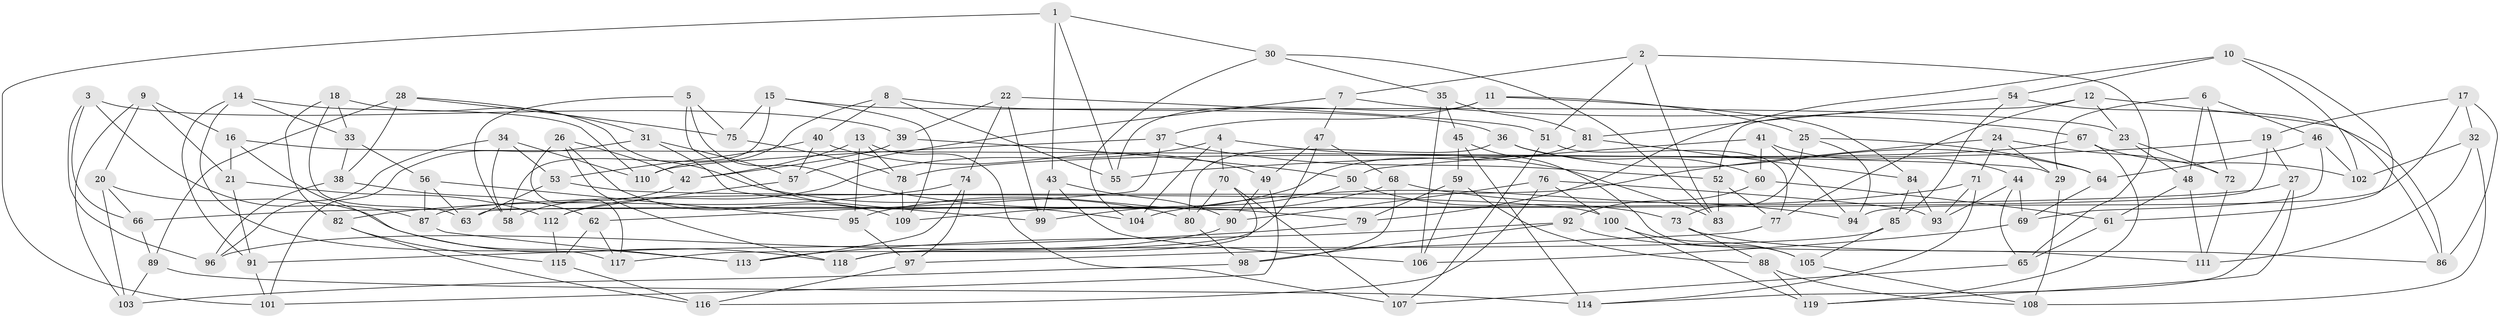 // coarse degree distribution, {4: 0.3617021276595745, 3: 0.19148936170212766, 5: 0.14893617021276595, 6: 0.0851063829787234, 9: 0.02127659574468085, 8: 0.06382978723404255, 7: 0.06382978723404255, 10: 0.0425531914893617, 12: 0.02127659574468085}
// Generated by graph-tools (version 1.1) at 2025/02/03/04/25 22:02:01]
// undirected, 119 vertices, 238 edges
graph export_dot {
graph [start="1"]
  node [color=gray90,style=filled];
  1;
  2;
  3;
  4;
  5;
  6;
  7;
  8;
  9;
  10;
  11;
  12;
  13;
  14;
  15;
  16;
  17;
  18;
  19;
  20;
  21;
  22;
  23;
  24;
  25;
  26;
  27;
  28;
  29;
  30;
  31;
  32;
  33;
  34;
  35;
  36;
  37;
  38;
  39;
  40;
  41;
  42;
  43;
  44;
  45;
  46;
  47;
  48;
  49;
  50;
  51;
  52;
  53;
  54;
  55;
  56;
  57;
  58;
  59;
  60;
  61;
  62;
  63;
  64;
  65;
  66;
  67;
  68;
  69;
  70;
  71;
  72;
  73;
  74;
  75;
  76;
  77;
  78;
  79;
  80;
  81;
  82;
  83;
  84;
  85;
  86;
  87;
  88;
  89;
  90;
  91;
  92;
  93;
  94;
  95;
  96;
  97;
  98;
  99;
  100;
  101;
  102;
  103;
  104;
  105;
  106;
  107;
  108;
  109;
  110;
  111;
  112;
  113;
  114;
  115;
  116;
  117;
  118;
  119;
  1 -- 30;
  1 -- 55;
  1 -- 101;
  1 -- 43;
  2 -- 83;
  2 -- 65;
  2 -- 51;
  2 -- 7;
  3 -- 96;
  3 -- 66;
  3 -- 87;
  3 -- 39;
  4 -- 112;
  4 -- 83;
  4 -- 104;
  4 -- 70;
  5 -- 104;
  5 -- 58;
  5 -- 75;
  5 -- 79;
  6 -- 72;
  6 -- 29;
  6 -- 46;
  6 -- 48;
  7 -- 47;
  7 -- 67;
  7 -- 57;
  8 -- 55;
  8 -- 110;
  8 -- 36;
  8 -- 40;
  9 -- 21;
  9 -- 103;
  9 -- 16;
  9 -- 20;
  10 -- 79;
  10 -- 102;
  10 -- 54;
  10 -- 61;
  11 -- 55;
  11 -- 37;
  11 -- 84;
  11 -- 25;
  12 -- 77;
  12 -- 52;
  12 -- 86;
  12 -- 23;
  13 -- 78;
  13 -- 107;
  13 -- 95;
  13 -- 42;
  14 -- 33;
  14 -- 110;
  14 -- 91;
  14 -- 117;
  15 -- 75;
  15 -- 109;
  15 -- 58;
  15 -- 23;
  16 -- 113;
  16 -- 21;
  16 -- 29;
  17 -- 94;
  17 -- 86;
  17 -- 19;
  17 -- 32;
  18 -- 82;
  18 -- 63;
  18 -- 33;
  18 -- 80;
  19 -- 63;
  19 -- 27;
  19 -- 55;
  20 -- 103;
  20 -- 118;
  20 -- 66;
  21 -- 91;
  21 -- 112;
  22 -- 74;
  22 -- 99;
  22 -- 39;
  22 -- 51;
  23 -- 72;
  23 -- 48;
  24 -- 87;
  24 -- 71;
  24 -- 72;
  24 -- 29;
  25 -- 94;
  25 -- 73;
  25 -- 64;
  26 -- 42;
  26 -- 117;
  26 -- 109;
  26 -- 118;
  27 -- 119;
  27 -- 114;
  27 -- 66;
  28 -- 38;
  28 -- 89;
  28 -- 31;
  28 -- 75;
  29 -- 108;
  30 -- 104;
  30 -- 35;
  30 -- 83;
  31 -- 57;
  31 -- 101;
  31 -- 99;
  32 -- 108;
  32 -- 111;
  32 -- 102;
  33 -- 56;
  33 -- 38;
  34 -- 58;
  34 -- 96;
  34 -- 110;
  34 -- 53;
  35 -- 81;
  35 -- 106;
  35 -- 45;
  36 -- 60;
  36 -- 64;
  36 -- 80;
  37 -- 52;
  37 -- 62;
  37 -- 110;
  38 -- 96;
  38 -- 62;
  39 -- 42;
  39 -- 50;
  40 -- 57;
  40 -- 49;
  40 -- 53;
  41 -- 50;
  41 -- 94;
  41 -- 60;
  41 -- 44;
  42 -- 58;
  43 -- 106;
  43 -- 99;
  43 -- 90;
  44 -- 65;
  44 -- 93;
  44 -- 69;
  45 -- 59;
  45 -- 114;
  45 -- 105;
  46 -- 64;
  46 -- 102;
  46 -- 69;
  47 -- 68;
  47 -- 117;
  47 -- 49;
  48 -- 61;
  48 -- 111;
  49 -- 101;
  49 -- 90;
  50 -- 73;
  50 -- 99;
  51 -- 77;
  51 -- 107;
  52 -- 77;
  52 -- 83;
  53 -- 100;
  53 -- 63;
  54 -- 81;
  54 -- 86;
  54 -- 85;
  56 -- 95;
  56 -- 63;
  56 -- 87;
  57 -- 112;
  59 -- 106;
  59 -- 88;
  59 -- 79;
  60 -- 61;
  60 -- 92;
  61 -- 65;
  62 -- 117;
  62 -- 115;
  64 -- 69;
  65 -- 107;
  66 -- 89;
  67 -- 119;
  67 -- 78;
  67 -- 102;
  68 -- 95;
  68 -- 94;
  68 -- 98;
  69 -- 106;
  70 -- 107;
  70 -- 118;
  70 -- 80;
  71 -- 93;
  71 -- 114;
  71 -- 104;
  72 -- 111;
  73 -- 88;
  73 -- 86;
  74 -- 113;
  74 -- 97;
  74 -- 82;
  75 -- 78;
  76 -- 100;
  76 -- 93;
  76 -- 116;
  76 -- 90;
  77 -- 97;
  78 -- 109;
  79 -- 91;
  80 -- 98;
  81 -- 109;
  81 -- 84;
  82 -- 115;
  82 -- 116;
  84 -- 93;
  84 -- 85;
  85 -- 105;
  85 -- 118;
  87 -- 113;
  88 -- 119;
  88 -- 108;
  89 -- 114;
  89 -- 103;
  90 -- 96;
  91 -- 101;
  92 -- 113;
  92 -- 98;
  92 -- 111;
  95 -- 97;
  97 -- 116;
  98 -- 103;
  100 -- 105;
  100 -- 119;
  105 -- 108;
  112 -- 115;
  115 -- 116;
}
